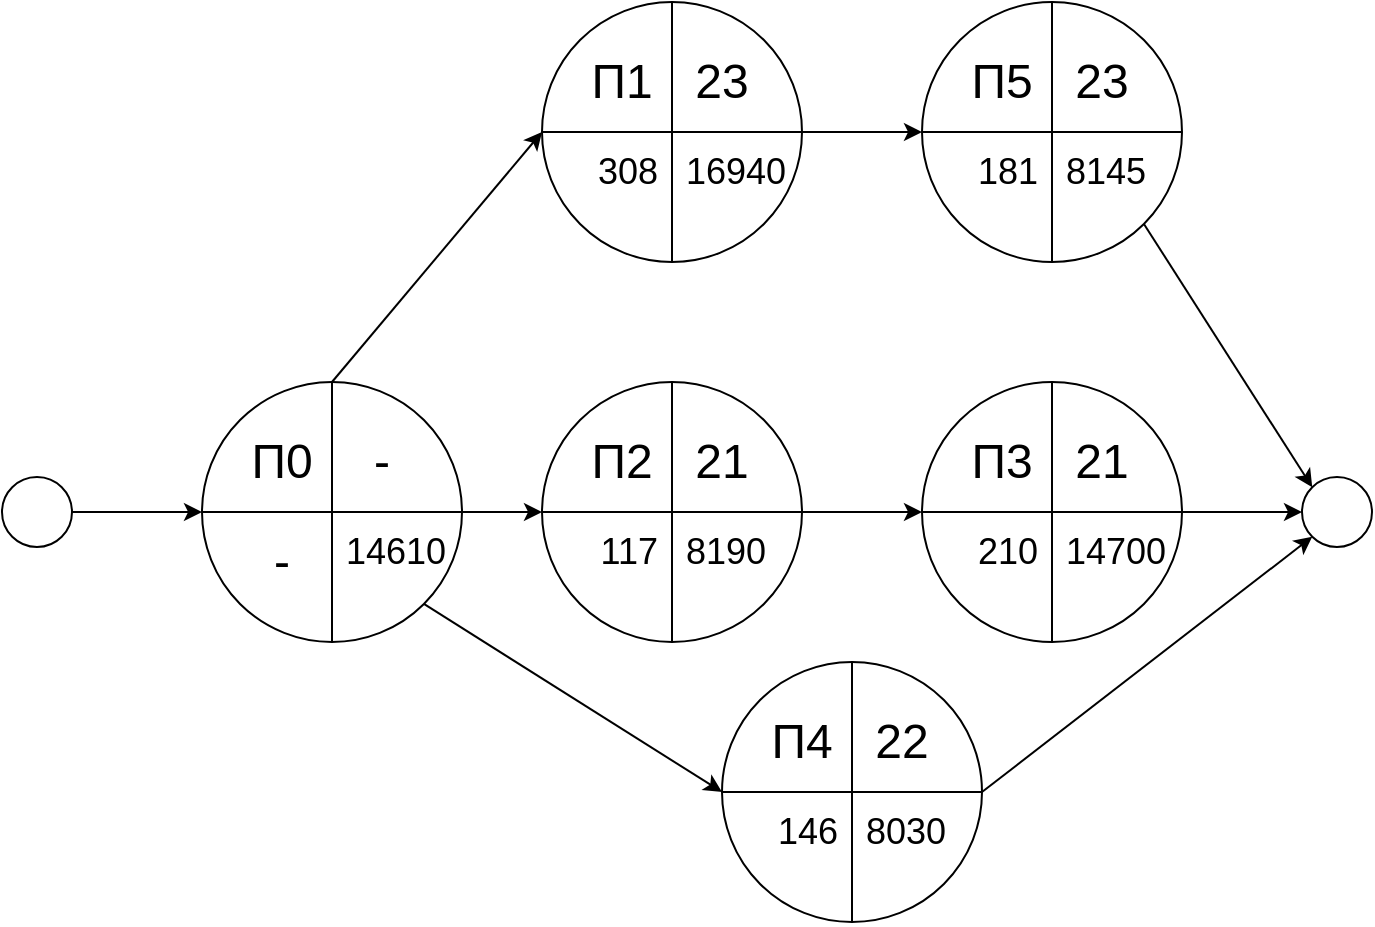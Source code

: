 <mxfile version="22.0.8" type="device">
  <diagram name="Страница — 1" id="MQ_Sf9FGrjqhgtXzqlnl">
    <mxGraphModel dx="877" dy="514" grid="1" gridSize="10" guides="1" tooltips="1" connect="1" arrows="1" fold="1" page="1" pageScale="1" pageWidth="1169" pageHeight="827" math="0" shadow="0">
      <root>
        <mxCell id="0" />
        <mxCell id="1" parent="0" />
        <mxCell id="ekhMy3ZcBeFL5dOao0uK-140" value="" style="endArrow=classic;html=1;rounded=0;exitX=1;exitY=0.5;exitDx=0;exitDy=0;entryX=0;entryY=0.5;entryDx=0;entryDy=0;" edge="1" parent="1">
          <mxGeometry width="50" height="50" relative="1" as="geometry">
            <mxPoint x="230.0" y="415" as="sourcePoint" />
            <mxPoint x="300.0" y="415" as="targetPoint" />
          </mxGeometry>
        </mxCell>
        <mxCell id="ekhMy3ZcBeFL5dOao0uK-141" value="" style="ellipse;whiteSpace=wrap;html=1;aspect=fixed;" vertex="1" parent="1">
          <mxGeometry x="200" y="397.5" width="35" height="35" as="geometry" />
        </mxCell>
        <mxCell id="ekhMy3ZcBeFL5dOao0uK-142" value="" style="endArrow=classic;html=1;rounded=0;exitX=1;exitY=0.5;exitDx=0;exitDy=0;entryX=0;entryY=0.5;entryDx=0;entryDy=0;" edge="1" parent="1" source="ekhMy3ZcBeFL5dOao0uK-145" target="ekhMy3ZcBeFL5dOao0uK-157">
          <mxGeometry width="50" height="50" relative="1" as="geometry">
            <mxPoint x="410.962" y="369.038" as="sourcePoint" />
            <mxPoint x="529.038" y="310.962" as="targetPoint" />
          </mxGeometry>
        </mxCell>
        <mxCell id="ekhMy3ZcBeFL5dOao0uK-143" value="" style="ellipse;whiteSpace=wrap;html=1;aspect=fixed;" vertex="1" parent="1">
          <mxGeometry x="850" y="397.5" width="35" height="35" as="geometry" />
        </mxCell>
        <mxCell id="ekhMy3ZcBeFL5dOao0uK-144" value="" style="endArrow=classic;html=1;rounded=0;exitX=1;exitY=0.5;exitDx=0;exitDy=0;entryX=0;entryY=0.5;entryDx=0;entryDy=0;" edge="1" parent="1" source="ekhMy3ZcBeFL5dOao0uK-151" target="ekhMy3ZcBeFL5dOao0uK-143">
          <mxGeometry width="50" height="50" relative="1" as="geometry">
            <mxPoint x="640.0" y="415" as="sourcePoint" />
            <mxPoint x="540" y="340" as="targetPoint" />
          </mxGeometry>
        </mxCell>
        <mxCell id="ekhMy3ZcBeFL5dOao0uK-145" value="" style="ellipse;whiteSpace=wrap;html=1;aspect=fixed;" vertex="1" parent="1">
          <mxGeometry x="300" y="350" width="130" height="130" as="geometry" />
        </mxCell>
        <mxCell id="ekhMy3ZcBeFL5dOao0uK-146" value="" style="endArrow=none;html=1;rounded=0;exitX=0;exitY=0.5;exitDx=0;exitDy=0;entryX=1;entryY=0.5;entryDx=0;entryDy=0;" edge="1" parent="1" source="ekhMy3ZcBeFL5dOao0uK-145" target="ekhMy3ZcBeFL5dOao0uK-145">
          <mxGeometry width="50" height="50" relative="1" as="geometry">
            <mxPoint x="390" y="460" as="sourcePoint" />
            <mxPoint x="440" y="410" as="targetPoint" />
          </mxGeometry>
        </mxCell>
        <mxCell id="ekhMy3ZcBeFL5dOao0uK-147" value="" style="endArrow=none;html=1;rounded=0;exitX=0.5;exitY=1;exitDx=0;exitDy=0;entryX=0.5;entryY=0;entryDx=0;entryDy=0;" edge="1" parent="1" source="ekhMy3ZcBeFL5dOao0uK-145" target="ekhMy3ZcBeFL5dOao0uK-145">
          <mxGeometry width="50" height="50" relative="1" as="geometry">
            <mxPoint x="390" y="460" as="sourcePoint" />
            <mxPoint x="365" y="415" as="targetPoint" />
          </mxGeometry>
        </mxCell>
        <mxCell id="ekhMy3ZcBeFL5dOao0uK-148" value="&lt;span style=&quot;font-size: 24px;&quot;&gt;П0&lt;/span&gt;" style="text;html=1;strokeColor=none;fillColor=none;align=center;verticalAlign=middle;whiteSpace=wrap;rounded=0;" vertex="1" parent="1">
          <mxGeometry x="320" y="370" width="40" height="40" as="geometry" />
        </mxCell>
        <mxCell id="ekhMy3ZcBeFL5dOao0uK-149" value="&lt;font style=&quot;font-size: 18px;&quot;&gt;14610&lt;/font&gt;" style="text;html=1;strokeColor=none;fillColor=none;align=left;verticalAlign=middle;whiteSpace=wrap;rounded=0;" vertex="1" parent="1">
          <mxGeometry x="370" y="420" width="60" height="30" as="geometry" />
        </mxCell>
        <mxCell id="ekhMy3ZcBeFL5dOao0uK-150" value="&lt;span style=&quot;font-size: 24px;&quot;&gt;-&lt;/span&gt;" style="text;html=1;strokeColor=none;fillColor=none;align=center;verticalAlign=middle;whiteSpace=wrap;rounded=0;" vertex="1" parent="1">
          <mxGeometry x="370" y="370" width="40" height="40" as="geometry" />
        </mxCell>
        <mxCell id="ekhMy3ZcBeFL5dOao0uK-151" value="" style="ellipse;whiteSpace=wrap;html=1;aspect=fixed;" vertex="1" parent="1">
          <mxGeometry x="660" y="350" width="130" height="130" as="geometry" />
        </mxCell>
        <mxCell id="ekhMy3ZcBeFL5dOao0uK-152" value="" style="endArrow=none;html=1;rounded=0;exitX=0;exitY=0.5;exitDx=0;exitDy=0;entryX=1;entryY=0.5;entryDx=0;entryDy=0;" edge="1" parent="1" source="ekhMy3ZcBeFL5dOao0uK-151" target="ekhMy3ZcBeFL5dOao0uK-151">
          <mxGeometry width="50" height="50" relative="1" as="geometry">
            <mxPoint x="750" y="460" as="sourcePoint" />
            <mxPoint x="800" y="410" as="targetPoint" />
          </mxGeometry>
        </mxCell>
        <mxCell id="ekhMy3ZcBeFL5dOao0uK-153" value="" style="endArrow=none;html=1;rounded=0;exitX=0.5;exitY=1;exitDx=0;exitDy=0;entryX=0.5;entryY=0;entryDx=0;entryDy=0;" edge="1" parent="1" source="ekhMy3ZcBeFL5dOao0uK-151" target="ekhMy3ZcBeFL5dOao0uK-151">
          <mxGeometry width="50" height="50" relative="1" as="geometry">
            <mxPoint x="750" y="460" as="sourcePoint" />
            <mxPoint x="725" y="415" as="targetPoint" />
          </mxGeometry>
        </mxCell>
        <mxCell id="ekhMy3ZcBeFL5dOao0uK-154" value="&lt;span style=&quot;font-size: 24px;&quot;&gt;П3&lt;/span&gt;" style="text;html=1;strokeColor=none;fillColor=none;align=center;verticalAlign=middle;whiteSpace=wrap;rounded=0;" vertex="1" parent="1">
          <mxGeometry x="680" y="370" width="40" height="40" as="geometry" />
        </mxCell>
        <mxCell id="ekhMy3ZcBeFL5dOao0uK-155" value="&lt;font style=&quot;font-size: 18px;&quot;&gt;14700&lt;/font&gt;" style="text;html=1;strokeColor=none;fillColor=none;align=left;verticalAlign=middle;whiteSpace=wrap;rounded=0;" vertex="1" parent="1">
          <mxGeometry x="730" y="420" width="60" height="30" as="geometry" />
        </mxCell>
        <mxCell id="ekhMy3ZcBeFL5dOao0uK-156" value="&lt;span style=&quot;font-size: 24px;&quot;&gt;21&lt;br&gt;&lt;/span&gt;" style="text;html=1;strokeColor=none;fillColor=none;align=center;verticalAlign=middle;whiteSpace=wrap;rounded=0;" vertex="1" parent="1">
          <mxGeometry x="730" y="370" width="40" height="40" as="geometry" />
        </mxCell>
        <mxCell id="ekhMy3ZcBeFL5dOao0uK-157" value="" style="ellipse;whiteSpace=wrap;html=1;aspect=fixed;" vertex="1" parent="1">
          <mxGeometry x="470" y="350" width="130" height="130" as="geometry" />
        </mxCell>
        <mxCell id="ekhMy3ZcBeFL5dOao0uK-158" value="" style="endArrow=none;html=1;rounded=0;exitX=0;exitY=0.5;exitDx=0;exitDy=0;entryX=1;entryY=0.5;entryDx=0;entryDy=0;" edge="1" parent="1" source="ekhMy3ZcBeFL5dOao0uK-157" target="ekhMy3ZcBeFL5dOao0uK-157">
          <mxGeometry width="50" height="50" relative="1" as="geometry">
            <mxPoint x="560" y="460" as="sourcePoint" />
            <mxPoint x="610" y="410" as="targetPoint" />
          </mxGeometry>
        </mxCell>
        <mxCell id="ekhMy3ZcBeFL5dOao0uK-159" value="" style="endArrow=none;html=1;rounded=0;exitX=0.5;exitY=1;exitDx=0;exitDy=0;entryX=0.5;entryY=0;entryDx=0;entryDy=0;" edge="1" parent="1" source="ekhMy3ZcBeFL5dOao0uK-157" target="ekhMy3ZcBeFL5dOao0uK-157">
          <mxGeometry width="50" height="50" relative="1" as="geometry">
            <mxPoint x="560" y="460" as="sourcePoint" />
            <mxPoint x="535" y="415" as="targetPoint" />
          </mxGeometry>
        </mxCell>
        <mxCell id="ekhMy3ZcBeFL5dOao0uK-160" value="&lt;span style=&quot;font-size: 24px;&quot;&gt;П2&lt;/span&gt;" style="text;html=1;strokeColor=none;fillColor=none;align=center;verticalAlign=middle;whiteSpace=wrap;rounded=0;" vertex="1" parent="1">
          <mxGeometry x="490" y="370" width="40" height="40" as="geometry" />
        </mxCell>
        <mxCell id="ekhMy3ZcBeFL5dOao0uK-161" value="&lt;font style=&quot;font-size: 18px;&quot;&gt;8190&lt;/font&gt;" style="text;html=1;strokeColor=none;fillColor=none;align=left;verticalAlign=middle;whiteSpace=wrap;rounded=0;" vertex="1" parent="1">
          <mxGeometry x="540" y="420" width="60" height="30" as="geometry" />
        </mxCell>
        <mxCell id="ekhMy3ZcBeFL5dOao0uK-162" value="&lt;span style=&quot;font-size: 24px;&quot;&gt;21&lt;/span&gt;" style="text;html=1;strokeColor=none;fillColor=none;align=center;verticalAlign=middle;whiteSpace=wrap;rounded=0;" vertex="1" parent="1">
          <mxGeometry x="540" y="370" width="40" height="40" as="geometry" />
        </mxCell>
        <mxCell id="ekhMy3ZcBeFL5dOao0uK-163" value="" style="ellipse;whiteSpace=wrap;html=1;aspect=fixed;" vertex="1" parent="1">
          <mxGeometry x="470" y="160" width="130" height="130" as="geometry" />
        </mxCell>
        <mxCell id="ekhMy3ZcBeFL5dOao0uK-164" value="" style="endArrow=none;html=1;rounded=0;exitX=0;exitY=0.5;exitDx=0;exitDy=0;entryX=1;entryY=0.5;entryDx=0;entryDy=0;" edge="1" parent="1" source="ekhMy3ZcBeFL5dOao0uK-163" target="ekhMy3ZcBeFL5dOao0uK-163">
          <mxGeometry width="50" height="50" relative="1" as="geometry">
            <mxPoint x="560" y="270" as="sourcePoint" />
            <mxPoint x="610" y="220" as="targetPoint" />
          </mxGeometry>
        </mxCell>
        <mxCell id="ekhMy3ZcBeFL5dOao0uK-165" value="" style="endArrow=none;html=1;rounded=0;exitX=0.5;exitY=1;exitDx=0;exitDy=0;entryX=0.5;entryY=0;entryDx=0;entryDy=0;" edge="1" parent="1" source="ekhMy3ZcBeFL5dOao0uK-163" target="ekhMy3ZcBeFL5dOao0uK-163">
          <mxGeometry width="50" height="50" relative="1" as="geometry">
            <mxPoint x="560" y="270" as="sourcePoint" />
            <mxPoint x="535" y="225" as="targetPoint" />
          </mxGeometry>
        </mxCell>
        <mxCell id="ekhMy3ZcBeFL5dOao0uK-166" value="&lt;span style=&quot;font-size: 24px;&quot;&gt;П1&lt;/span&gt;" style="text;html=1;strokeColor=none;fillColor=none;align=center;verticalAlign=middle;whiteSpace=wrap;rounded=0;" vertex="1" parent="1">
          <mxGeometry x="490" y="180" width="40" height="40" as="geometry" />
        </mxCell>
        <mxCell id="ekhMy3ZcBeFL5dOao0uK-167" value="&lt;font style=&quot;font-size: 18px;&quot;&gt;16940&lt;/font&gt;" style="text;html=1;strokeColor=none;fillColor=none;align=left;verticalAlign=middle;whiteSpace=wrap;rounded=0;" vertex="1" parent="1">
          <mxGeometry x="540" y="230" width="60" height="30" as="geometry" />
        </mxCell>
        <mxCell id="ekhMy3ZcBeFL5dOao0uK-168" value="&lt;span style=&quot;font-size: 24px;&quot;&gt;23&lt;br&gt;&lt;/span&gt;" style="text;html=1;strokeColor=none;fillColor=none;align=center;verticalAlign=middle;whiteSpace=wrap;rounded=0;" vertex="1" parent="1">
          <mxGeometry x="540" y="180" width="40" height="40" as="geometry" />
        </mxCell>
        <mxCell id="ekhMy3ZcBeFL5dOao0uK-169" value="" style="ellipse;whiteSpace=wrap;html=1;aspect=fixed;" vertex="1" parent="1">
          <mxGeometry x="560" y="490" width="130" height="130" as="geometry" />
        </mxCell>
        <mxCell id="ekhMy3ZcBeFL5dOao0uK-170" value="" style="endArrow=none;html=1;rounded=0;exitX=0;exitY=0.5;exitDx=0;exitDy=0;entryX=1;entryY=0.5;entryDx=0;entryDy=0;" edge="1" parent="1" source="ekhMy3ZcBeFL5dOao0uK-169" target="ekhMy3ZcBeFL5dOao0uK-169">
          <mxGeometry width="50" height="50" relative="1" as="geometry">
            <mxPoint x="650" y="600" as="sourcePoint" />
            <mxPoint x="700" y="550" as="targetPoint" />
          </mxGeometry>
        </mxCell>
        <mxCell id="ekhMy3ZcBeFL5dOao0uK-171" value="" style="endArrow=none;html=1;rounded=0;exitX=0.5;exitY=1;exitDx=0;exitDy=0;entryX=0.5;entryY=0;entryDx=0;entryDy=0;" edge="1" parent="1" source="ekhMy3ZcBeFL5dOao0uK-169" target="ekhMy3ZcBeFL5dOao0uK-169">
          <mxGeometry width="50" height="50" relative="1" as="geometry">
            <mxPoint x="650" y="600" as="sourcePoint" />
            <mxPoint x="625" y="555" as="targetPoint" />
          </mxGeometry>
        </mxCell>
        <mxCell id="ekhMy3ZcBeFL5dOao0uK-172" value="&lt;span style=&quot;font-size: 24px;&quot;&gt;П4&lt;/span&gt;" style="text;html=1;strokeColor=none;fillColor=none;align=center;verticalAlign=middle;whiteSpace=wrap;rounded=0;" vertex="1" parent="1">
          <mxGeometry x="580" y="510" width="40" height="40" as="geometry" />
        </mxCell>
        <mxCell id="ekhMy3ZcBeFL5dOao0uK-173" value="&lt;font style=&quot;font-size: 18px;&quot;&gt;8030&lt;/font&gt;" style="text;html=1;strokeColor=none;fillColor=none;align=left;verticalAlign=middle;whiteSpace=wrap;rounded=0;" vertex="1" parent="1">
          <mxGeometry x="630" y="560" width="60" height="30" as="geometry" />
        </mxCell>
        <mxCell id="ekhMy3ZcBeFL5dOao0uK-174" value="&lt;span style=&quot;font-size: 24px;&quot;&gt;22&lt;/span&gt;" style="text;html=1;strokeColor=none;fillColor=none;align=center;verticalAlign=middle;whiteSpace=wrap;rounded=0;" vertex="1" parent="1">
          <mxGeometry x="630" y="510" width="40" height="40" as="geometry" />
        </mxCell>
        <mxCell id="ekhMy3ZcBeFL5dOao0uK-175" value="" style="ellipse;whiteSpace=wrap;html=1;aspect=fixed;" vertex="1" parent="1">
          <mxGeometry x="660" y="160" width="130" height="130" as="geometry" />
        </mxCell>
        <mxCell id="ekhMy3ZcBeFL5dOao0uK-176" value="" style="endArrow=none;html=1;rounded=0;exitX=0;exitY=0.5;exitDx=0;exitDy=0;entryX=1;entryY=0.5;entryDx=0;entryDy=0;" edge="1" parent="1" source="ekhMy3ZcBeFL5dOao0uK-175" target="ekhMy3ZcBeFL5dOao0uK-175">
          <mxGeometry width="50" height="50" relative="1" as="geometry">
            <mxPoint x="750" y="270" as="sourcePoint" />
            <mxPoint x="800" y="220" as="targetPoint" />
          </mxGeometry>
        </mxCell>
        <mxCell id="ekhMy3ZcBeFL5dOao0uK-177" value="" style="endArrow=none;html=1;rounded=0;exitX=0.5;exitY=1;exitDx=0;exitDy=0;entryX=0.5;entryY=0;entryDx=0;entryDy=0;" edge="1" parent="1" source="ekhMy3ZcBeFL5dOao0uK-175" target="ekhMy3ZcBeFL5dOao0uK-175">
          <mxGeometry width="50" height="50" relative="1" as="geometry">
            <mxPoint x="750" y="270" as="sourcePoint" />
            <mxPoint x="725" y="225" as="targetPoint" />
          </mxGeometry>
        </mxCell>
        <mxCell id="ekhMy3ZcBeFL5dOao0uK-178" value="&lt;span style=&quot;font-size: 24px;&quot;&gt;П5&lt;/span&gt;" style="text;html=1;strokeColor=none;fillColor=none;align=center;verticalAlign=middle;whiteSpace=wrap;rounded=0;" vertex="1" parent="1">
          <mxGeometry x="680" y="180" width="40" height="40" as="geometry" />
        </mxCell>
        <mxCell id="ekhMy3ZcBeFL5dOao0uK-179" value="&lt;font style=&quot;font-size: 18px;&quot;&gt;8145&lt;/font&gt;" style="text;html=1;strokeColor=none;fillColor=none;align=left;verticalAlign=middle;whiteSpace=wrap;rounded=0;" vertex="1" parent="1">
          <mxGeometry x="730" y="230" width="60" height="30" as="geometry" />
        </mxCell>
        <mxCell id="ekhMy3ZcBeFL5dOao0uK-180" value="&lt;span style=&quot;font-size: 24px;&quot;&gt;23&lt;/span&gt;" style="text;html=1;strokeColor=none;fillColor=none;align=center;verticalAlign=middle;whiteSpace=wrap;rounded=0;" vertex="1" parent="1">
          <mxGeometry x="730" y="180" width="40" height="40" as="geometry" />
        </mxCell>
        <mxCell id="ekhMy3ZcBeFL5dOao0uK-181" value="" style="endArrow=classic;html=1;rounded=0;exitX=1;exitY=0.5;exitDx=0;exitDy=0;entryX=0;entryY=0.5;entryDx=0;entryDy=0;" edge="1" parent="1" source="ekhMy3ZcBeFL5dOao0uK-157" target="ekhMy3ZcBeFL5dOao0uK-151">
          <mxGeometry width="50" height="50" relative="1" as="geometry">
            <mxPoint x="620" y="460" as="sourcePoint" />
            <mxPoint x="670" y="410" as="targetPoint" />
          </mxGeometry>
        </mxCell>
        <mxCell id="ekhMy3ZcBeFL5dOao0uK-182" value="" style="endArrow=classic;html=1;rounded=0;exitX=1;exitY=1;exitDx=0;exitDy=0;entryX=0;entryY=0.5;entryDx=0;entryDy=0;" edge="1" parent="1" source="ekhMy3ZcBeFL5dOao0uK-145" target="ekhMy3ZcBeFL5dOao0uK-169">
          <mxGeometry width="50" height="50" relative="1" as="geometry">
            <mxPoint x="620" y="460" as="sourcePoint" />
            <mxPoint x="670" y="410" as="targetPoint" />
          </mxGeometry>
        </mxCell>
        <mxCell id="ekhMy3ZcBeFL5dOao0uK-183" value="" style="endArrow=classic;html=1;rounded=0;entryX=0;entryY=1;entryDx=0;entryDy=0;exitX=1;exitY=0.5;exitDx=0;exitDy=0;" edge="1" parent="1" source="ekhMy3ZcBeFL5dOao0uK-169" target="ekhMy3ZcBeFL5dOao0uK-143">
          <mxGeometry width="50" height="50" relative="1" as="geometry">
            <mxPoint x="690" y="550" as="sourcePoint" />
            <mxPoint x="670" y="410" as="targetPoint" />
          </mxGeometry>
        </mxCell>
        <mxCell id="ekhMy3ZcBeFL5dOao0uK-184" value="" style="endArrow=classic;html=1;rounded=0;exitX=0.5;exitY=0;exitDx=0;exitDy=0;entryX=0;entryY=0.5;entryDx=0;entryDy=0;" edge="1" parent="1" source="ekhMy3ZcBeFL5dOao0uK-145" target="ekhMy3ZcBeFL5dOao0uK-163">
          <mxGeometry width="50" height="50" relative="1" as="geometry">
            <mxPoint x="640" y="330" as="sourcePoint" />
            <mxPoint x="690" y="280" as="targetPoint" />
          </mxGeometry>
        </mxCell>
        <mxCell id="ekhMy3ZcBeFL5dOao0uK-185" value="" style="endArrow=classic;html=1;rounded=0;exitX=1;exitY=0.5;exitDx=0;exitDy=0;entryX=0;entryY=0.5;entryDx=0;entryDy=0;" edge="1" parent="1" source="ekhMy3ZcBeFL5dOao0uK-163" target="ekhMy3ZcBeFL5dOao0uK-175">
          <mxGeometry width="50" height="50" relative="1" as="geometry">
            <mxPoint x="640" y="330" as="sourcePoint" />
            <mxPoint x="690" y="280" as="targetPoint" />
          </mxGeometry>
        </mxCell>
        <mxCell id="ekhMy3ZcBeFL5dOao0uK-186" value="" style="endArrow=classic;html=1;rounded=0;exitX=1;exitY=1;exitDx=0;exitDy=0;entryX=0;entryY=0;entryDx=0;entryDy=0;" edge="1" parent="1" source="ekhMy3ZcBeFL5dOao0uK-175" target="ekhMy3ZcBeFL5dOao0uK-143">
          <mxGeometry width="50" height="50" relative="1" as="geometry">
            <mxPoint x="640" y="330" as="sourcePoint" />
            <mxPoint x="690" y="280" as="targetPoint" />
          </mxGeometry>
        </mxCell>
        <mxCell id="ekhMy3ZcBeFL5dOao0uK-187" value="&lt;span style=&quot;font-size: 18px;&quot;&gt;308&lt;/span&gt;" style="text;html=1;strokeColor=none;fillColor=none;align=right;verticalAlign=middle;whiteSpace=wrap;rounded=0;" vertex="1" parent="1">
          <mxGeometry x="470" y="230" width="60" height="30" as="geometry" />
        </mxCell>
        <mxCell id="ekhMy3ZcBeFL5dOao0uK-188" value="&lt;span style=&quot;font-size: 18px;&quot;&gt;181&lt;/span&gt;" style="text;html=1;strokeColor=none;fillColor=none;align=right;verticalAlign=middle;whiteSpace=wrap;rounded=0;" vertex="1" parent="1">
          <mxGeometry x="660" y="230" width="60" height="30" as="geometry" />
        </mxCell>
        <mxCell id="ekhMy3ZcBeFL5dOao0uK-189" value="&lt;span style=&quot;font-size: 18px;&quot;&gt;117&lt;/span&gt;" style="text;html=1;strokeColor=none;fillColor=none;align=right;verticalAlign=middle;whiteSpace=wrap;rounded=0;" vertex="1" parent="1">
          <mxGeometry x="470" y="420" width="60" height="30" as="geometry" />
        </mxCell>
        <mxCell id="ekhMy3ZcBeFL5dOao0uK-190" value="&lt;span style=&quot;font-size: 18px;&quot;&gt;210&lt;/span&gt;" style="text;html=1;strokeColor=none;fillColor=none;align=right;verticalAlign=middle;whiteSpace=wrap;rounded=0;" vertex="1" parent="1">
          <mxGeometry x="660" y="420" width="60" height="30" as="geometry" />
        </mxCell>
        <mxCell id="ekhMy3ZcBeFL5dOao0uK-191" value="&lt;span style=&quot;font-size: 24px;&quot;&gt;-&lt;/span&gt;" style="text;html=1;strokeColor=none;fillColor=none;align=center;verticalAlign=middle;whiteSpace=wrap;rounded=0;" vertex="1" parent="1">
          <mxGeometry x="320" y="420" width="40" height="40" as="geometry" />
        </mxCell>
        <mxCell id="ekhMy3ZcBeFL5dOao0uK-192" value="&lt;span style=&quot;font-size: 18px;&quot;&gt;146&lt;/span&gt;" style="text;html=1;strokeColor=none;fillColor=none;align=right;verticalAlign=middle;whiteSpace=wrap;rounded=0;" vertex="1" parent="1">
          <mxGeometry x="560" y="560" width="60" height="30" as="geometry" />
        </mxCell>
      </root>
    </mxGraphModel>
  </diagram>
</mxfile>
